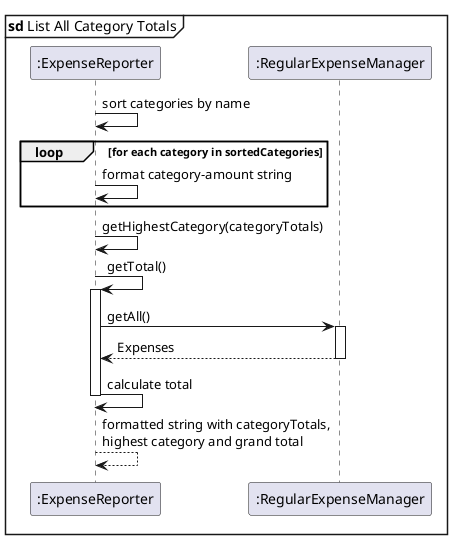 @startuml

participant ":ExpenseReporter" as ER
participant ":RegularExpenseManager" as REM

mainframe **sd** List All Category Totals
ER -> ER: sort categories by name

loop for each category in sortedCategories
ER -> ER: format category-amount string
end

ER -> ER: getHighestCategory(categoryTotals)

ER -> ER: getTotal()
activate ER #white

ER -> REM ++ : getAll()
REM --> ER -- : Expenses

ER -> ER: calculate total
deactivate ER

ER --> ER: formatted string with categoryTotals, \nhighest category and grand total

@enduml